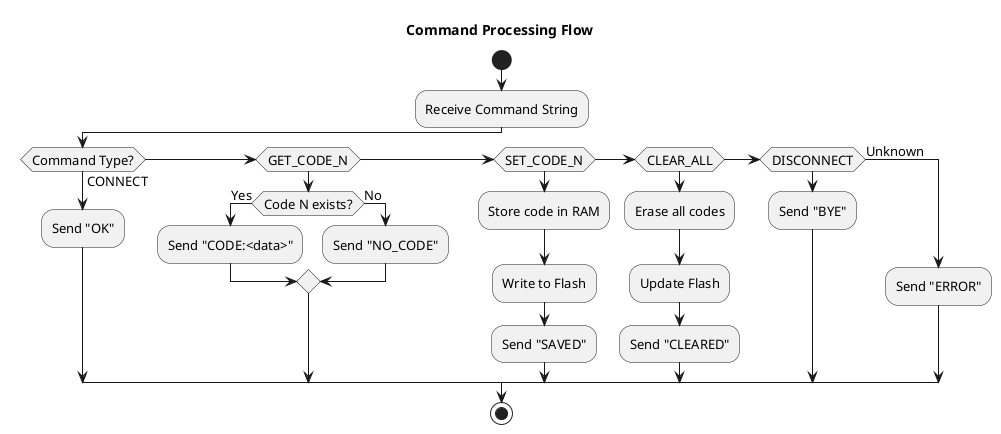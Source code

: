 @startuml Command_Processing
title Command Processing Flow

skinparam defaultFontSize 13

start

:Receive Command String;

if (Command Type?) then (CONNECT)
  :Send "OK";
  
elseif (GET_CODE_N)
  if (Code N exists?) then (Yes)
    :Send "CODE:<data>";
  else (No)
    :Send "NO_CODE";
  endif
  
elseif (SET_CODE_N)
  :Store code in RAM;
  :Write to Flash;
  :Send "SAVED";
  
elseif (CLEAR_ALL)
  :Erase all codes;
  :Update Flash;
  :Send "CLEARED";
  
elseif (DISCONNECT)
  :Send "BYE";
  
else (Unknown)
  :Send "ERROR";
endif

stop

@enduml